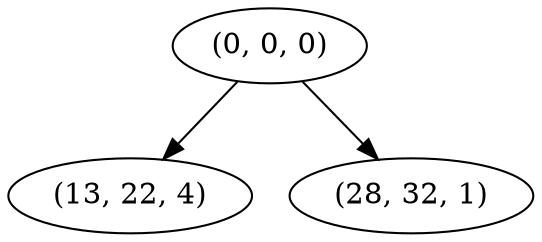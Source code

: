 digraph tree {
    "(0, 0, 0)";
    "(13, 22, 4)";
    "(28, 32, 1)";
    "(0, 0, 0)" -> "(13, 22, 4)";
    "(0, 0, 0)" -> "(28, 32, 1)";
}

